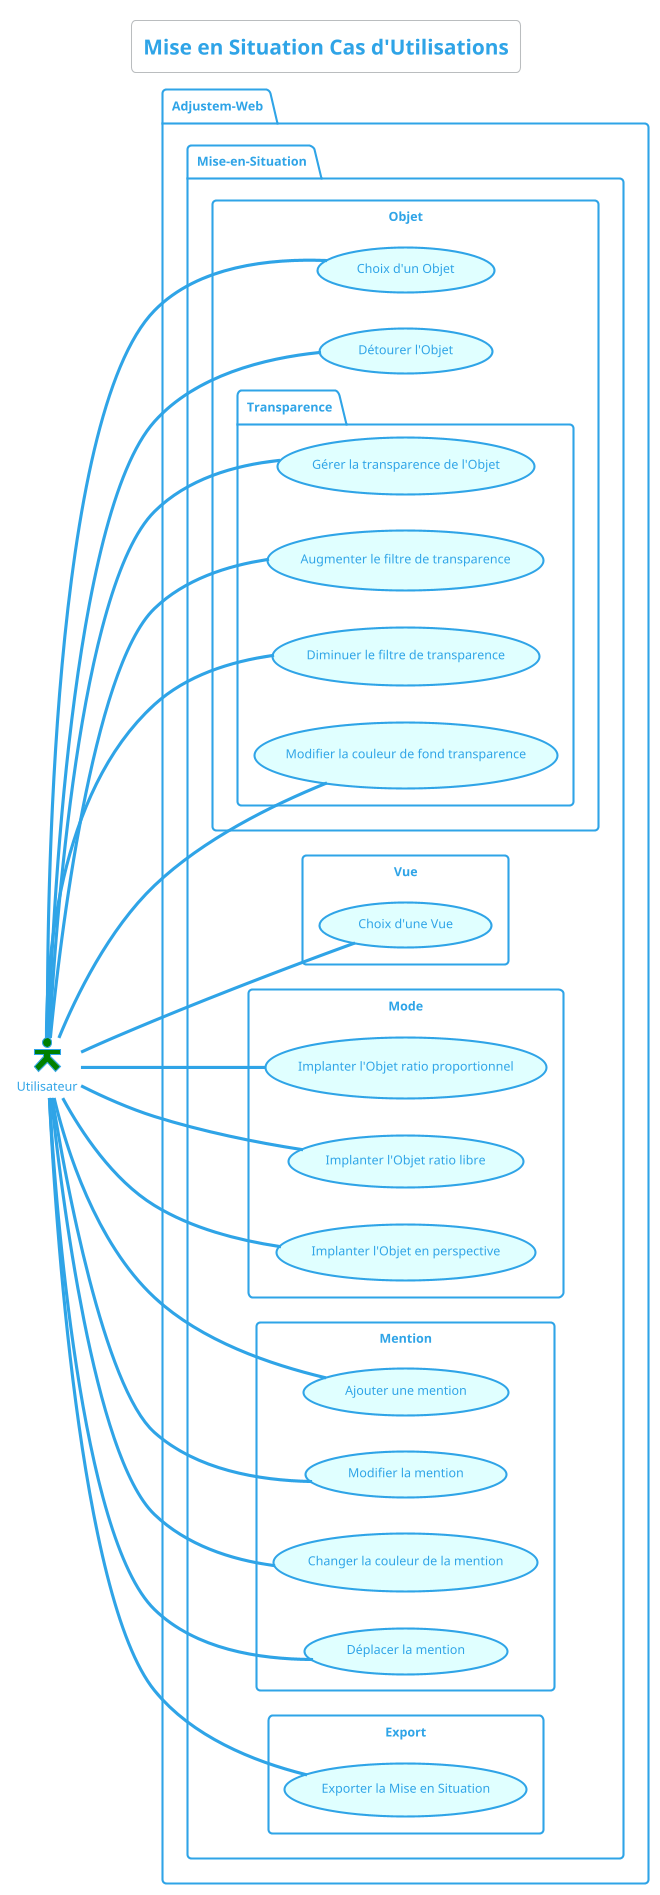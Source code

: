 @startuml Mise en Situation Cas d'Utilisations
!theme cerulean-outline
skinparam actorStyle hollow
left to right direction
title Mise en Situation Cas d'Utilisations

:Utilisateur: as u #green

package Adjustem-Web {
    package Mise-en-Situation {
        rectangle Objet {
            usecase "Choix d'un Objet" as UC1 #LightCyan

            package Transparence {
                usecase "Gérer la transparence de l'Objet" as UC2 #LightCyan
                usecase "Augmenter le filtre de transparence" as UC3 #LightCyan
                usecase "Diminuer le filtre de transparence" as UC4 #LightCyan
                usecase "Modifier la couleur de fond transparence" as UC5 #LightCyan
            }

            usecase "Détourer l'Objet" as UC6 #LightCyan
        }
        rectangle Vue {
            usecase "Choix d'une Vue" as UC7 #LightCyan
        }
        rectangle Mode {
            usecase "Implanter l'Objet ratio proportionnel" as UC8 #LightCyan
            usecase "Implanter l'Objet ratio libre" as UC9 #LightCyan
            usecase "Implanter l'Objet en perspective" as UC10 #LightCyan
        }
        rectangle Mention {
            usecase "Ajouter une mention" as UC11 #LightCyan
            usecase "Modifier la mention" as UC12 #LightCyan
            usecase "Changer la couleur de la mention" as UC13 #LightCyan
            usecase "Déplacer la mention" as UC14 #LightCyan
        }
        rectangle Export {
            usecase "Exporter la Mise en Situation" as UC15 #LightCyan
        }
    }
}

u --- UC1
u --- UC2
u --- UC3
u --- UC4
u --- UC5
u --- UC6
u --- UC7
u --- UC8
u --- UC9
u --- UC10
u --- UC11
u --- UC12
u --- UC13
u --- UC14
u --- UC15

@enduml